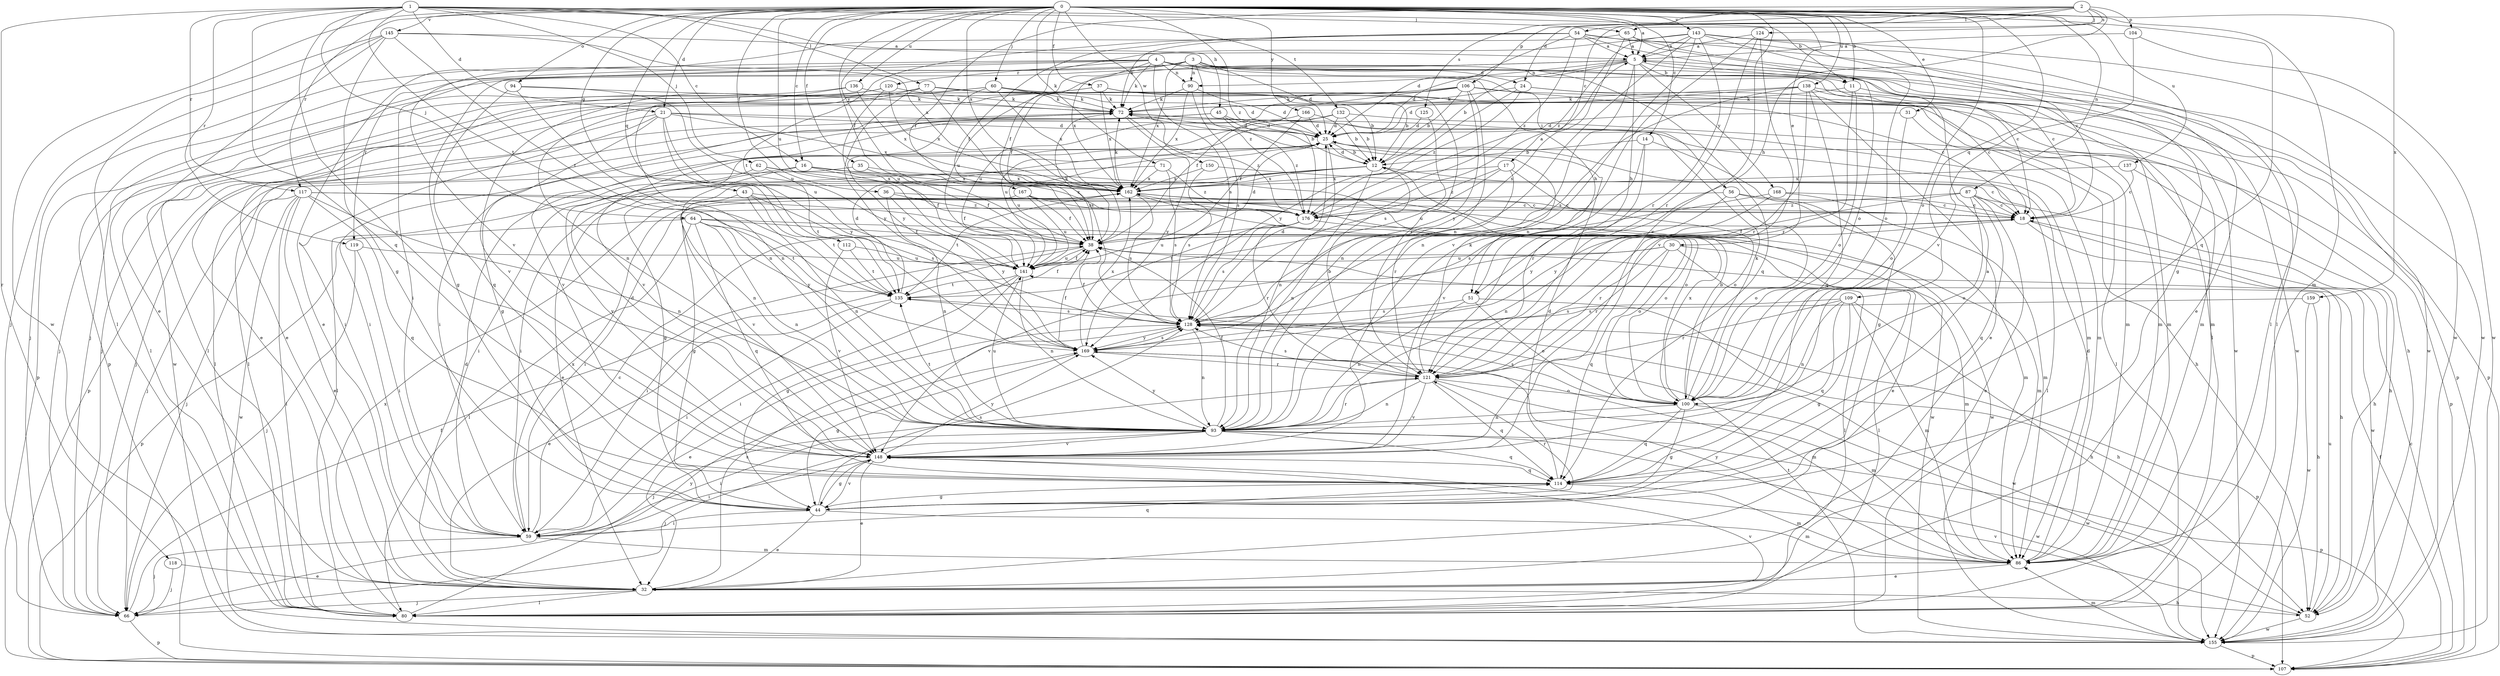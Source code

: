 strict digraph  {
0;
1;
2;
3;
4;
5;
11;
12;
14;
16;
17;
18;
21;
24;
25;
30;
31;
32;
35;
36;
37;
38;
43;
44;
45;
51;
52;
54;
56;
59;
60;
62;
64;
65;
66;
71;
72;
77;
80;
86;
87;
90;
93;
94;
100;
104;
106;
107;
109;
112;
114;
117;
118;
119;
120;
121;
124;
125;
128;
132;
135;
136;
137;
138;
141;
143;
145;
148;
150;
155;
159;
162;
166;
167;
168;
169;
176;
0 -> 5  [label=a];
0 -> 11  [label=b];
0 -> 14  [label=c];
0 -> 16  [label=c];
0 -> 21  [label=d];
0 -> 30  [label=e];
0 -> 31  [label=e];
0 -> 35  [label=f];
0 -> 36  [label=f];
0 -> 37  [label=f];
0 -> 38  [label=f];
0 -> 43  [label=g];
0 -> 60  [label=j];
0 -> 71  [label=k];
0 -> 86  [label=m];
0 -> 87  [label=n];
0 -> 94  [label=o];
0 -> 100  [label=o];
0 -> 109  [label=q];
0 -> 112  [label=q];
0 -> 114  [label=q];
0 -> 117  [label=r];
0 -> 136  [label=u];
0 -> 137  [label=u];
0 -> 138  [label=u];
0 -> 141  [label=u];
0 -> 143  [label=v];
0 -> 145  [label=v];
0 -> 148  [label=v];
0 -> 150  [label=w];
0 -> 155  [label=w];
0 -> 159  [label=x];
0 -> 162  [label=x];
0 -> 166  [label=y];
0 -> 167  [label=y];
0 -> 176  [label=z];
1 -> 11  [label=b];
1 -> 16  [label=c];
1 -> 21  [label=d];
1 -> 45  [label=h];
1 -> 62  [label=j];
1 -> 64  [label=j];
1 -> 65  [label=j];
1 -> 77  [label=l];
1 -> 114  [label=q];
1 -> 117  [label=r];
1 -> 118  [label=r];
1 -> 119  [label=r];
1 -> 132  [label=t];
1 -> 135  [label=t];
1 -> 148  [label=v];
2 -> 17  [label=c];
2 -> 24  [label=d];
2 -> 38  [label=f];
2 -> 51  [label=h];
2 -> 54  [label=i];
2 -> 65  [label=j];
2 -> 104  [label=p];
2 -> 106  [label=p];
2 -> 124  [label=s];
2 -> 125  [label=s];
3 -> 18  [label=c];
3 -> 24  [label=d];
3 -> 25  [label=d];
3 -> 44  [label=g];
3 -> 66  [label=j];
3 -> 90  [label=n];
3 -> 107  [label=p];
3 -> 114  [label=q];
3 -> 141  [label=u];
3 -> 155  [label=w];
3 -> 162  [label=x];
3 -> 176  [label=z];
4 -> 18  [label=c];
4 -> 32  [label=e];
4 -> 51  [label=h];
4 -> 56  [label=i];
4 -> 59  [label=i];
4 -> 72  [label=k];
4 -> 90  [label=n];
4 -> 119  [label=r];
4 -> 120  [label=r];
4 -> 128  [label=s];
4 -> 155  [label=w];
4 -> 162  [label=x];
5 -> 11  [label=b];
5 -> 12  [label=b];
5 -> 25  [label=d];
5 -> 38  [label=f];
5 -> 51  [label=h];
5 -> 66  [label=j];
5 -> 80  [label=l];
5 -> 90  [label=n];
5 -> 93  [label=n];
5 -> 155  [label=w];
5 -> 168  [label=y];
11 -> 72  [label=k];
11 -> 86  [label=m];
11 -> 100  [label=o];
11 -> 121  [label=r];
12 -> 25  [label=d];
12 -> 32  [label=e];
12 -> 44  [label=g];
12 -> 59  [label=i];
12 -> 80  [label=l];
12 -> 93  [label=n];
12 -> 162  [label=x];
14 -> 12  [label=b];
14 -> 44  [label=g];
14 -> 121  [label=r];
14 -> 148  [label=v];
16 -> 38  [label=f];
16 -> 59  [label=i];
16 -> 93  [label=n];
16 -> 100  [label=o];
16 -> 162  [label=x];
17 -> 100  [label=o];
17 -> 121  [label=r];
17 -> 141  [label=u];
17 -> 162  [label=x];
17 -> 176  [label=z];
18 -> 38  [label=f];
18 -> 52  [label=h];
18 -> 121  [label=r];
18 -> 155  [label=w];
21 -> 25  [label=d];
21 -> 44  [label=g];
21 -> 59  [label=i];
21 -> 80  [label=l];
21 -> 86  [label=m];
21 -> 141  [label=u];
21 -> 162  [label=x];
21 -> 169  [label=y];
24 -> 72  [label=k];
24 -> 86  [label=m];
24 -> 107  [label=p];
24 -> 169  [label=y];
24 -> 176  [label=z];
25 -> 12  [label=b];
25 -> 93  [label=n];
25 -> 107  [label=p];
25 -> 141  [label=u];
30 -> 80  [label=l];
30 -> 86  [label=m];
30 -> 114  [label=q];
30 -> 121  [label=r];
30 -> 141  [label=u];
30 -> 148  [label=v];
31 -> 25  [label=d];
31 -> 80  [label=l];
31 -> 100  [label=o];
32 -> 25  [label=d];
32 -> 52  [label=h];
32 -> 66  [label=j];
32 -> 80  [label=l];
32 -> 128  [label=s];
35 -> 38  [label=f];
35 -> 66  [label=j];
35 -> 162  [label=x];
36 -> 93  [label=n];
36 -> 155  [label=w];
36 -> 169  [label=y];
36 -> 176  [label=z];
37 -> 12  [label=b];
37 -> 66  [label=j];
37 -> 72  [label=k];
37 -> 86  [label=m];
37 -> 121  [label=r];
37 -> 155  [label=w];
37 -> 162  [label=x];
38 -> 25  [label=d];
38 -> 59  [label=i];
38 -> 72  [label=k];
38 -> 80  [label=l];
38 -> 141  [label=u];
43 -> 18  [label=c];
43 -> 93  [label=n];
43 -> 128  [label=s];
43 -> 135  [label=t];
43 -> 148  [label=v];
44 -> 32  [label=e];
44 -> 59  [label=i];
44 -> 86  [label=m];
44 -> 121  [label=r];
44 -> 128  [label=s];
44 -> 148  [label=v];
45 -> 12  [label=b];
45 -> 25  [label=d];
45 -> 59  [label=i];
45 -> 80  [label=l];
45 -> 176  [label=z];
51 -> 52  [label=h];
51 -> 93  [label=n];
51 -> 100  [label=o];
51 -> 128  [label=s];
52 -> 141  [label=u];
52 -> 148  [label=v];
52 -> 155  [label=w];
54 -> 5  [label=a];
54 -> 25  [label=d];
54 -> 38  [label=f];
54 -> 44  [label=g];
54 -> 72  [label=k];
54 -> 80  [label=l];
54 -> 135  [label=t];
54 -> 155  [label=w];
54 -> 176  [label=z];
56 -> 18  [label=c];
56 -> 59  [label=i];
56 -> 86  [label=m];
56 -> 100  [label=o];
56 -> 169  [label=y];
59 -> 18  [label=c];
59 -> 66  [label=j];
59 -> 86  [label=m];
59 -> 114  [label=q];
59 -> 162  [label=x];
60 -> 12  [label=b];
60 -> 32  [label=e];
60 -> 52  [label=h];
60 -> 72  [label=k];
60 -> 80  [label=l];
60 -> 162  [label=x];
60 -> 169  [label=y];
62 -> 135  [label=t];
62 -> 148  [label=v];
62 -> 162  [label=x];
62 -> 176  [label=z];
64 -> 38  [label=f];
64 -> 80  [label=l];
64 -> 93  [label=n];
64 -> 100  [label=o];
64 -> 107  [label=p];
64 -> 114  [label=q];
64 -> 135  [label=t];
64 -> 169  [label=y];
65 -> 5  [label=a];
65 -> 80  [label=l];
65 -> 100  [label=o];
65 -> 128  [label=s];
65 -> 148  [label=v];
66 -> 38  [label=f];
66 -> 107  [label=p];
71 -> 80  [label=l];
71 -> 128  [label=s];
71 -> 162  [label=x];
71 -> 176  [label=z];
72 -> 25  [label=d];
72 -> 59  [label=i];
72 -> 66  [label=j];
72 -> 86  [label=m];
72 -> 107  [label=p];
72 -> 169  [label=y];
72 -> 176  [label=z];
77 -> 25  [label=d];
77 -> 32  [label=e];
77 -> 72  [label=k];
77 -> 86  [label=m];
77 -> 93  [label=n];
77 -> 128  [label=s];
77 -> 169  [label=y];
80 -> 148  [label=v];
80 -> 162  [label=x];
80 -> 169  [label=y];
86 -> 25  [label=d];
86 -> 32  [label=e];
86 -> 169  [label=y];
87 -> 18  [label=c];
87 -> 32  [label=e];
87 -> 52  [label=h];
87 -> 100  [label=o];
87 -> 114  [label=q];
87 -> 169  [label=y];
87 -> 176  [label=z];
90 -> 25  [label=d];
90 -> 72  [label=k];
90 -> 128  [label=s];
90 -> 162  [label=x];
93 -> 38  [label=f];
93 -> 59  [label=i];
93 -> 66  [label=j];
93 -> 107  [label=p];
93 -> 114  [label=q];
93 -> 121  [label=r];
93 -> 135  [label=t];
93 -> 141  [label=u];
93 -> 148  [label=v];
93 -> 155  [label=w];
93 -> 169  [label=y];
94 -> 72  [label=k];
94 -> 93  [label=n];
94 -> 114  [label=q];
94 -> 141  [label=u];
100 -> 12  [label=b];
100 -> 44  [label=g];
100 -> 72  [label=k];
100 -> 93  [label=n];
100 -> 114  [label=q];
100 -> 128  [label=s];
100 -> 155  [label=w];
100 -> 162  [label=x];
104 -> 5  [label=a];
104 -> 148  [label=v];
104 -> 155  [label=w];
106 -> 12  [label=b];
106 -> 18  [label=c];
106 -> 38  [label=f];
106 -> 66  [label=j];
106 -> 72  [label=k];
106 -> 86  [label=m];
106 -> 93  [label=n];
106 -> 141  [label=u];
106 -> 169  [label=y];
107 -> 18  [label=c];
107 -> 38  [label=f];
109 -> 44  [label=g];
109 -> 52  [label=h];
109 -> 86  [label=m];
109 -> 93  [label=n];
109 -> 114  [label=q];
109 -> 121  [label=r];
109 -> 128  [label=s];
112 -> 135  [label=t];
112 -> 141  [label=u];
112 -> 148  [label=v];
114 -> 5  [label=a];
114 -> 25  [label=d];
114 -> 44  [label=g];
114 -> 86  [label=m];
117 -> 18  [label=c];
117 -> 32  [label=e];
117 -> 38  [label=f];
117 -> 66  [label=j];
117 -> 80  [label=l];
117 -> 93  [label=n];
117 -> 114  [label=q];
117 -> 155  [label=w];
118 -> 32  [label=e];
118 -> 66  [label=j];
119 -> 59  [label=i];
119 -> 66  [label=j];
119 -> 141  [label=u];
120 -> 72  [label=k];
120 -> 107  [label=p];
120 -> 141  [label=u];
120 -> 148  [label=v];
120 -> 162  [label=x];
121 -> 12  [label=b];
121 -> 66  [label=j];
121 -> 72  [label=k];
121 -> 86  [label=m];
121 -> 93  [label=n];
121 -> 100  [label=o];
121 -> 114  [label=q];
121 -> 128  [label=s];
121 -> 148  [label=v];
124 -> 5  [label=a];
124 -> 93  [label=n];
124 -> 121  [label=r];
124 -> 148  [label=v];
125 -> 25  [label=d];
125 -> 128  [label=s];
128 -> 25  [label=d];
128 -> 32  [label=e];
128 -> 38  [label=f];
128 -> 93  [label=n];
128 -> 107  [label=p];
128 -> 155  [label=w];
128 -> 169  [label=y];
132 -> 12  [label=b];
132 -> 25  [label=d];
132 -> 52  [label=h];
132 -> 141  [label=u];
132 -> 148  [label=v];
135 -> 25  [label=d];
135 -> 32  [label=e];
135 -> 38  [label=f];
135 -> 59  [label=i];
135 -> 128  [label=s];
136 -> 72  [label=k];
136 -> 80  [label=l];
136 -> 93  [label=n];
136 -> 162  [label=x];
137 -> 18  [label=c];
137 -> 52  [label=h];
137 -> 162  [label=x];
138 -> 18  [label=c];
138 -> 25  [label=d];
138 -> 32  [label=e];
138 -> 72  [label=k];
138 -> 107  [label=p];
138 -> 114  [label=q];
138 -> 121  [label=r];
138 -> 128  [label=s];
141 -> 38  [label=f];
141 -> 44  [label=g];
141 -> 59  [label=i];
141 -> 93  [label=n];
141 -> 135  [label=t];
143 -> 5  [label=a];
143 -> 18  [label=c];
143 -> 32  [label=e];
143 -> 38  [label=f];
143 -> 93  [label=n];
143 -> 100  [label=o];
143 -> 121  [label=r];
143 -> 148  [label=v];
143 -> 155  [label=w];
143 -> 176  [label=z];
145 -> 5  [label=a];
145 -> 32  [label=e];
145 -> 44  [label=g];
145 -> 66  [label=j];
145 -> 80  [label=l];
145 -> 135  [label=t];
145 -> 162  [label=x];
148 -> 25  [label=d];
148 -> 32  [label=e];
148 -> 44  [label=g];
148 -> 59  [label=i];
148 -> 114  [label=q];
148 -> 169  [label=y];
150 -> 18  [label=c];
150 -> 128  [label=s];
150 -> 162  [label=x];
155 -> 86  [label=m];
155 -> 107  [label=p];
155 -> 135  [label=t];
159 -> 52  [label=h];
159 -> 128  [label=s];
159 -> 155  [label=w];
162 -> 18  [label=c];
162 -> 72  [label=k];
162 -> 100  [label=o];
162 -> 128  [label=s];
162 -> 135  [label=t];
162 -> 155  [label=w];
166 -> 12  [label=b];
166 -> 25  [label=d];
166 -> 38  [label=f];
166 -> 148  [label=v];
167 -> 32  [label=e];
167 -> 38  [label=f];
167 -> 44  [label=g];
167 -> 141  [label=u];
167 -> 176  [label=z];
168 -> 18  [label=c];
168 -> 86  [label=m];
168 -> 93  [label=n];
168 -> 128  [label=s];
169 -> 38  [label=f];
169 -> 44  [label=g];
169 -> 86  [label=m];
169 -> 121  [label=r];
169 -> 128  [label=s];
169 -> 162  [label=x];
176 -> 5  [label=a];
176 -> 86  [label=m];
176 -> 121  [label=r];
176 -> 128  [label=s];
176 -> 135  [label=t];
176 -> 141  [label=u];
}
